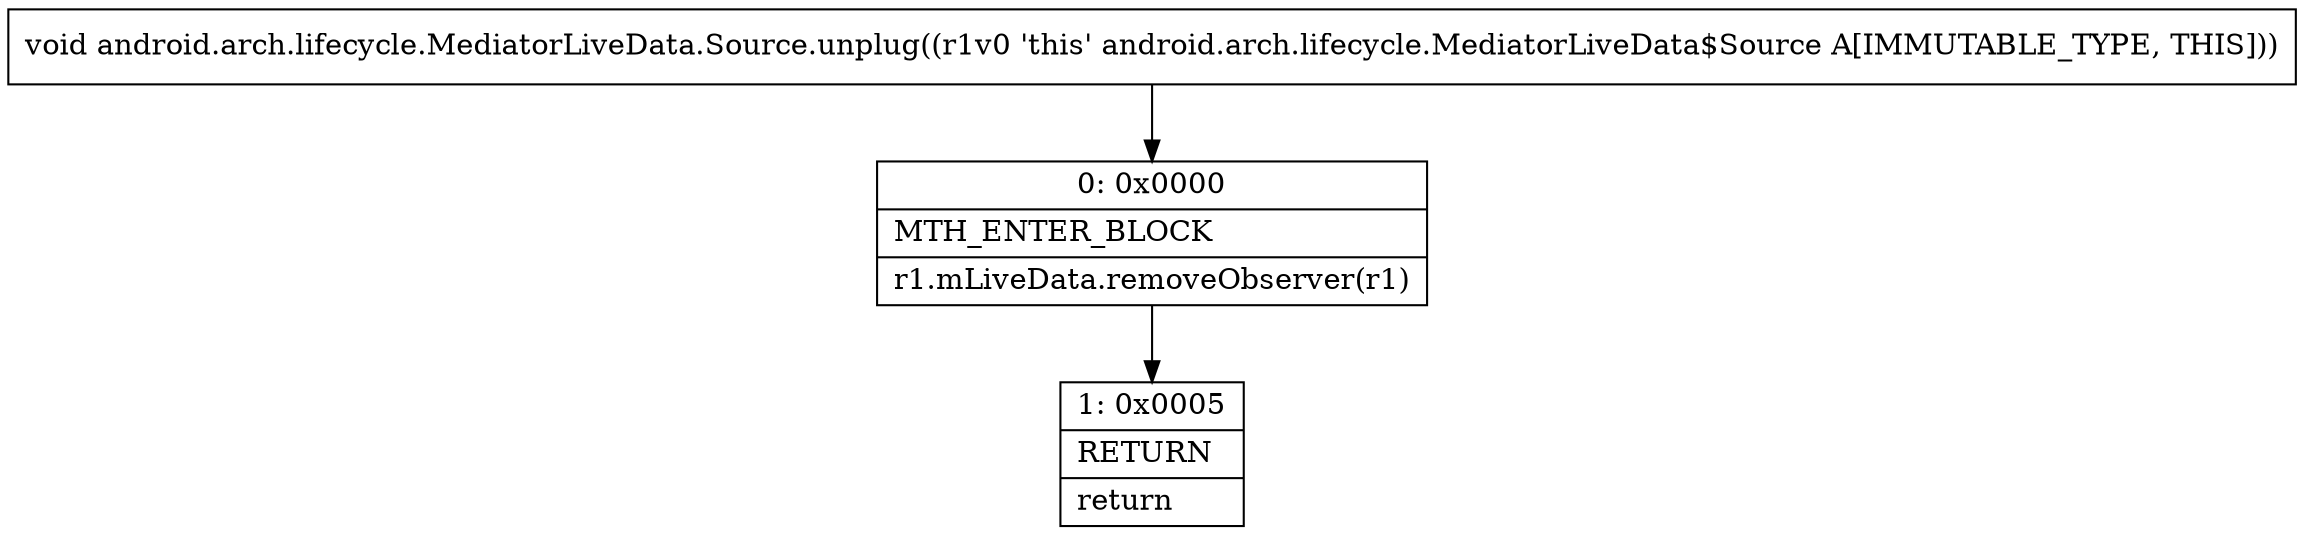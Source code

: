 digraph "CFG forandroid.arch.lifecycle.MediatorLiveData.Source.unplug()V" {
Node_0 [shape=record,label="{0\:\ 0x0000|MTH_ENTER_BLOCK\l|r1.mLiveData.removeObserver(r1)\l}"];
Node_1 [shape=record,label="{1\:\ 0x0005|RETURN\l|return\l}"];
MethodNode[shape=record,label="{void android.arch.lifecycle.MediatorLiveData.Source.unplug((r1v0 'this' android.arch.lifecycle.MediatorLiveData$Source A[IMMUTABLE_TYPE, THIS])) }"];
MethodNode -> Node_0;
Node_0 -> Node_1;
}

